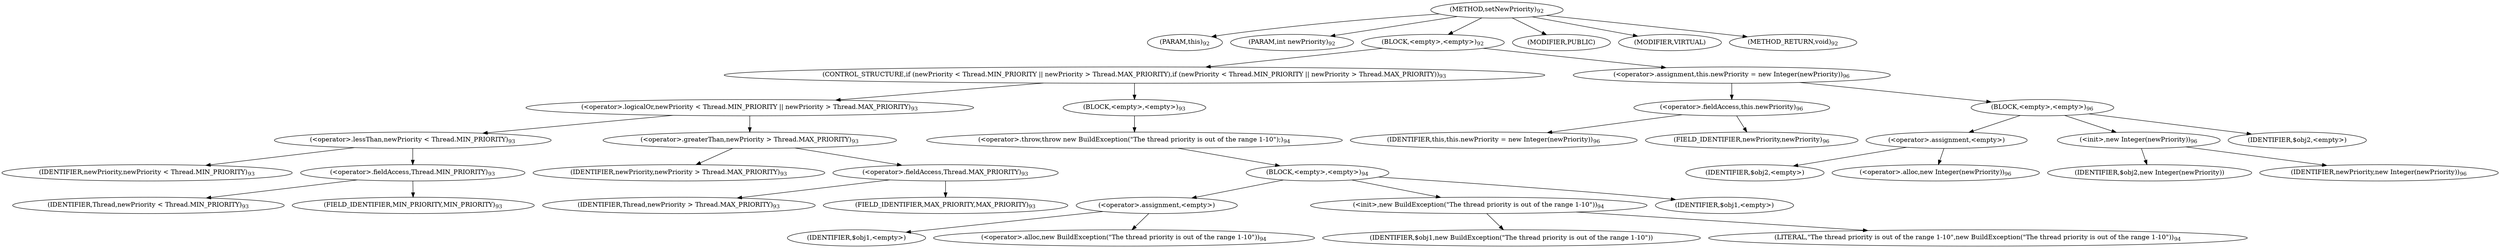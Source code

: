 digraph "setNewPriority" {  
"104" [label = <(METHOD,setNewPriority)<SUB>92</SUB>> ]
"9" [label = <(PARAM,this)<SUB>92</SUB>> ]
"105" [label = <(PARAM,int newPriority)<SUB>92</SUB>> ]
"106" [label = <(BLOCK,&lt;empty&gt;,&lt;empty&gt;)<SUB>92</SUB>> ]
"107" [label = <(CONTROL_STRUCTURE,if (newPriority &lt; Thread.MIN_PRIORITY || newPriority &gt; Thread.MAX_PRIORITY),if (newPriority &lt; Thread.MIN_PRIORITY || newPriority &gt; Thread.MAX_PRIORITY))<SUB>93</SUB>> ]
"108" [label = <(&lt;operator&gt;.logicalOr,newPriority &lt; Thread.MIN_PRIORITY || newPriority &gt; Thread.MAX_PRIORITY)<SUB>93</SUB>> ]
"109" [label = <(&lt;operator&gt;.lessThan,newPriority &lt; Thread.MIN_PRIORITY)<SUB>93</SUB>> ]
"110" [label = <(IDENTIFIER,newPriority,newPriority &lt; Thread.MIN_PRIORITY)<SUB>93</SUB>> ]
"111" [label = <(&lt;operator&gt;.fieldAccess,Thread.MIN_PRIORITY)<SUB>93</SUB>> ]
"112" [label = <(IDENTIFIER,Thread,newPriority &lt; Thread.MIN_PRIORITY)<SUB>93</SUB>> ]
"113" [label = <(FIELD_IDENTIFIER,MIN_PRIORITY,MIN_PRIORITY)<SUB>93</SUB>> ]
"114" [label = <(&lt;operator&gt;.greaterThan,newPriority &gt; Thread.MAX_PRIORITY)<SUB>93</SUB>> ]
"115" [label = <(IDENTIFIER,newPriority,newPriority &gt; Thread.MAX_PRIORITY)<SUB>93</SUB>> ]
"116" [label = <(&lt;operator&gt;.fieldAccess,Thread.MAX_PRIORITY)<SUB>93</SUB>> ]
"117" [label = <(IDENTIFIER,Thread,newPriority &gt; Thread.MAX_PRIORITY)<SUB>93</SUB>> ]
"118" [label = <(FIELD_IDENTIFIER,MAX_PRIORITY,MAX_PRIORITY)<SUB>93</SUB>> ]
"119" [label = <(BLOCK,&lt;empty&gt;,&lt;empty&gt;)<SUB>93</SUB>> ]
"120" [label = <(&lt;operator&gt;.throw,throw new BuildException(&quot;The thread priority is out of the range 1-10&quot;);)<SUB>94</SUB>> ]
"121" [label = <(BLOCK,&lt;empty&gt;,&lt;empty&gt;)<SUB>94</SUB>> ]
"122" [label = <(&lt;operator&gt;.assignment,&lt;empty&gt;)> ]
"123" [label = <(IDENTIFIER,$obj1,&lt;empty&gt;)> ]
"124" [label = <(&lt;operator&gt;.alloc,new BuildException(&quot;The thread priority is out of the range 1-10&quot;))<SUB>94</SUB>> ]
"125" [label = <(&lt;init&gt;,new BuildException(&quot;The thread priority is out of the range 1-10&quot;))<SUB>94</SUB>> ]
"126" [label = <(IDENTIFIER,$obj1,new BuildException(&quot;The thread priority is out of the range 1-10&quot;))> ]
"127" [label = <(LITERAL,&quot;The thread priority is out of the range 1-10&quot;,new BuildException(&quot;The thread priority is out of the range 1-10&quot;))<SUB>94</SUB>> ]
"128" [label = <(IDENTIFIER,$obj1,&lt;empty&gt;)> ]
"129" [label = <(&lt;operator&gt;.assignment,this.newPriority = new Integer(newPriority))<SUB>96</SUB>> ]
"130" [label = <(&lt;operator&gt;.fieldAccess,this.newPriority)<SUB>96</SUB>> ]
"8" [label = <(IDENTIFIER,this,this.newPriority = new Integer(newPriority))<SUB>96</SUB>> ]
"131" [label = <(FIELD_IDENTIFIER,newPriority,newPriority)<SUB>96</SUB>> ]
"132" [label = <(BLOCK,&lt;empty&gt;,&lt;empty&gt;)<SUB>96</SUB>> ]
"133" [label = <(&lt;operator&gt;.assignment,&lt;empty&gt;)> ]
"134" [label = <(IDENTIFIER,$obj2,&lt;empty&gt;)> ]
"135" [label = <(&lt;operator&gt;.alloc,new Integer(newPriority))<SUB>96</SUB>> ]
"136" [label = <(&lt;init&gt;,new Integer(newPriority))<SUB>96</SUB>> ]
"137" [label = <(IDENTIFIER,$obj2,new Integer(newPriority))> ]
"138" [label = <(IDENTIFIER,newPriority,new Integer(newPriority))<SUB>96</SUB>> ]
"139" [label = <(IDENTIFIER,$obj2,&lt;empty&gt;)> ]
"140" [label = <(MODIFIER,PUBLIC)> ]
"141" [label = <(MODIFIER,VIRTUAL)> ]
"142" [label = <(METHOD_RETURN,void)<SUB>92</SUB>> ]
  "104" -> "9" 
  "104" -> "105" 
  "104" -> "106" 
  "104" -> "140" 
  "104" -> "141" 
  "104" -> "142" 
  "106" -> "107" 
  "106" -> "129" 
  "107" -> "108" 
  "107" -> "119" 
  "108" -> "109" 
  "108" -> "114" 
  "109" -> "110" 
  "109" -> "111" 
  "111" -> "112" 
  "111" -> "113" 
  "114" -> "115" 
  "114" -> "116" 
  "116" -> "117" 
  "116" -> "118" 
  "119" -> "120" 
  "120" -> "121" 
  "121" -> "122" 
  "121" -> "125" 
  "121" -> "128" 
  "122" -> "123" 
  "122" -> "124" 
  "125" -> "126" 
  "125" -> "127" 
  "129" -> "130" 
  "129" -> "132" 
  "130" -> "8" 
  "130" -> "131" 
  "132" -> "133" 
  "132" -> "136" 
  "132" -> "139" 
  "133" -> "134" 
  "133" -> "135" 
  "136" -> "137" 
  "136" -> "138" 
}
